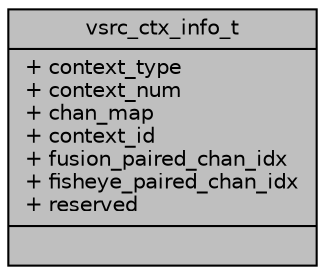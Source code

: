digraph "vsrc_ctx_info_t"
{
 // INTERACTIVE_SVG=YES
 // LATEX_PDF_SIZE
  bgcolor="transparent";
  edge [fontname="Helvetica",fontsize="10",labelfontname="Helvetica",labelfontsize="10"];
  node [fontname="Helvetica",fontsize="10",shape=record];
  Node1 [label="{vsrc_ctx_info_t\n|+ context_type\l+ context_num\l+ chan_map\l+ context_id\l+ fusion_paired_chan_idx\l+ fisheye_paired_chan_idx\l+ reserved\l|}",height=0.2,width=0.4,color="black", fillcolor="grey75", style="filled", fontcolor="black",tooltip="Description of image configuration information."];
}
